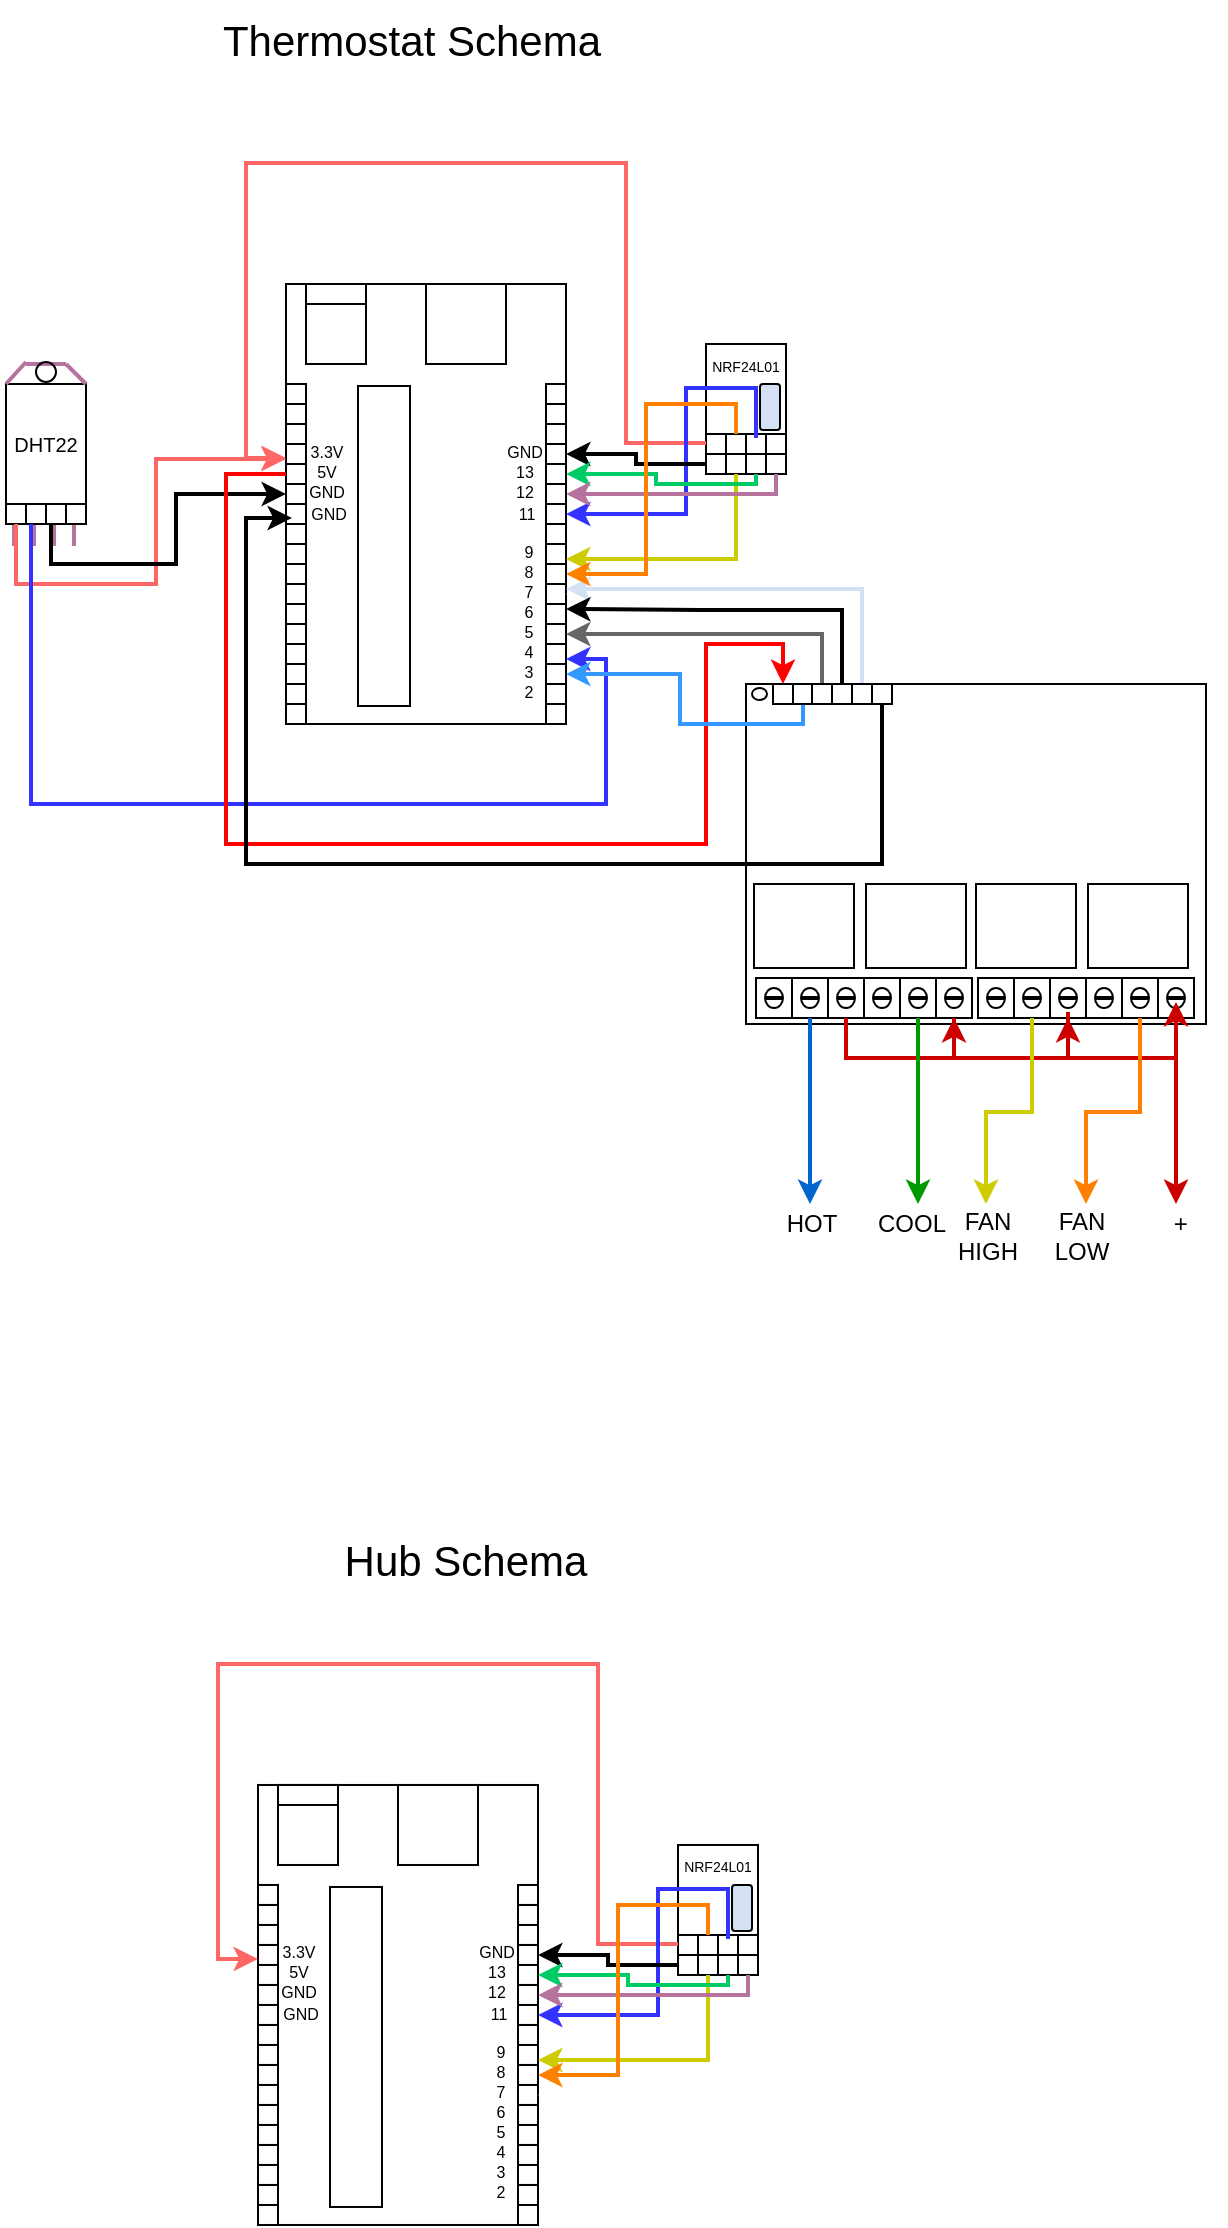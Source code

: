 <mxfile version="14.9.8" type="device"><diagram id="Nv0OIh6lwcDlwp6D4IuS" name="Page-1"><mxGraphModel dx="1425" dy="727" grid="1" gridSize="10" guides="1" tooltips="1" connect="1" arrows="1" fold="1" page="1" pageScale="1" pageWidth="850" pageHeight="1100" math="0" shadow="0"><root><mxCell id="0"/><mxCell id="1" parent="0"/><mxCell id="UAOFQWy8x6mmr9_FFj6x-76" value="" style="rounded=0;whiteSpace=wrap;html=1;" vertex="1" parent="1"><mxGeometry x="540" y="450" width="40" height="60" as="geometry"/></mxCell><mxCell id="UAOFQWy8x6mmr9_FFj6x-4" value="" style="rounded=0;whiteSpace=wrap;html=1;" vertex="1" parent="1"><mxGeometry x="330" y="420" width="140" height="220" as="geometry"/></mxCell><mxCell id="UAOFQWy8x6mmr9_FFj6x-5" value="" style="rounded=0;whiteSpace=wrap;html=1;" vertex="1" parent="1"><mxGeometry x="400" y="420" width="40" height="40" as="geometry"/></mxCell><mxCell id="UAOFQWy8x6mmr9_FFj6x-6" value="" style="rounded=0;whiteSpace=wrap;html=1;" vertex="1" parent="1"><mxGeometry x="340" y="420" width="30" height="40" as="geometry"/></mxCell><mxCell id="UAOFQWy8x6mmr9_FFj6x-7" value="" style="rounded=0;whiteSpace=wrap;html=1;" vertex="1" parent="1"><mxGeometry x="340" y="420" width="30" height="10" as="geometry"/></mxCell><mxCell id="UAOFQWy8x6mmr9_FFj6x-8" value="" style="rounded=0;whiteSpace=wrap;html=1;" vertex="1" parent="1"><mxGeometry x="460" y="470" width="10" height="170" as="geometry"/></mxCell><mxCell id="UAOFQWy8x6mmr9_FFj6x-10" value="" style="rounded=0;whiteSpace=wrap;html=1;" vertex="1" parent="1"><mxGeometry x="460" y="470" width="10" height="10" as="geometry"/></mxCell><mxCell id="UAOFQWy8x6mmr9_FFj6x-12" value="" style="rounded=0;whiteSpace=wrap;html=1;" vertex="1" parent="1"><mxGeometry x="460" y="480" width="10" height="10" as="geometry"/></mxCell><mxCell id="UAOFQWy8x6mmr9_FFj6x-13" value="" style="rounded=0;whiteSpace=wrap;html=1;" vertex="1" parent="1"><mxGeometry x="460" y="490" width="10" height="10" as="geometry"/></mxCell><mxCell id="UAOFQWy8x6mmr9_FFj6x-14" value="" style="rounded=0;whiteSpace=wrap;html=1;" vertex="1" parent="1"><mxGeometry x="460" y="500" width="10" height="10" as="geometry"/></mxCell><mxCell id="UAOFQWy8x6mmr9_FFj6x-15" value="" style="rounded=0;whiteSpace=wrap;html=1;" vertex="1" parent="1"><mxGeometry x="460" y="510" width="10" height="10" as="geometry"/></mxCell><mxCell id="UAOFQWy8x6mmr9_FFj6x-16" value="" style="rounded=0;whiteSpace=wrap;html=1;" vertex="1" parent="1"><mxGeometry x="460" y="520" width="10" height="10" as="geometry"/></mxCell><mxCell id="UAOFQWy8x6mmr9_FFj6x-17" value="" style="rounded=0;whiteSpace=wrap;html=1;" vertex="1" parent="1"><mxGeometry x="460" y="530" width="10" height="10" as="geometry"/></mxCell><mxCell id="UAOFQWy8x6mmr9_FFj6x-18" value="" style="rounded=0;whiteSpace=wrap;html=1;" vertex="1" parent="1"><mxGeometry x="460" y="540" width="10" height="10" as="geometry"/></mxCell><mxCell id="UAOFQWy8x6mmr9_FFj6x-19" value="" style="rounded=0;whiteSpace=wrap;html=1;" vertex="1" parent="1"><mxGeometry x="460" y="550" width="10" height="10" as="geometry"/></mxCell><mxCell id="UAOFQWy8x6mmr9_FFj6x-20" value="" style="rounded=0;whiteSpace=wrap;html=1;" vertex="1" parent="1"><mxGeometry x="460" y="560" width="10" height="10" as="geometry"/></mxCell><mxCell id="UAOFQWy8x6mmr9_FFj6x-21" value="" style="rounded=0;whiteSpace=wrap;html=1;" vertex="1" parent="1"><mxGeometry x="460" y="570" width="10" height="10" as="geometry"/></mxCell><mxCell id="UAOFQWy8x6mmr9_FFj6x-22" value="" style="rounded=0;whiteSpace=wrap;html=1;" vertex="1" parent="1"><mxGeometry x="460" y="580" width="10" height="10" as="geometry"/></mxCell><mxCell id="UAOFQWy8x6mmr9_FFj6x-23" value="" style="rounded=0;whiteSpace=wrap;html=1;" vertex="1" parent="1"><mxGeometry x="460" y="590" width="10" height="10" as="geometry"/></mxCell><mxCell id="UAOFQWy8x6mmr9_FFj6x-24" value="" style="rounded=0;whiteSpace=wrap;html=1;" vertex="1" parent="1"><mxGeometry x="460" y="600" width="10" height="10" as="geometry"/></mxCell><mxCell id="UAOFQWy8x6mmr9_FFj6x-25" value="" style="rounded=0;whiteSpace=wrap;html=1;" vertex="1" parent="1"><mxGeometry x="460" y="610" width="10" height="10" as="geometry"/></mxCell><mxCell id="UAOFQWy8x6mmr9_FFj6x-26" value="" style="rounded=0;whiteSpace=wrap;html=1;" vertex="1" parent="1"><mxGeometry x="460" y="620" width="10" height="10" as="geometry"/></mxCell><mxCell id="UAOFQWy8x6mmr9_FFj6x-35" value="&lt;font style=&quot;font-size: 8px ; line-height: 2%&quot;&gt;GND&lt;/font&gt;" style="text;html=1;strokeColor=none;fillColor=none;align=center;verticalAlign=middle;whiteSpace=wrap;rounded=0;" vertex="1" parent="1"><mxGeometry x="439" y="499" width="21" height="8" as="geometry"/></mxCell><mxCell id="UAOFQWy8x6mmr9_FFj6x-36" value="&lt;font style=&quot;font-size: 8px ; line-height: 2%&quot;&gt;13&lt;/font&gt;" style="text;html=1;strokeColor=none;fillColor=none;align=center;verticalAlign=middle;whiteSpace=wrap;rounded=0;" vertex="1" parent="1"><mxGeometry x="439" y="509" width="21" height="8" as="geometry"/></mxCell><mxCell id="UAOFQWy8x6mmr9_FFj6x-37" value="&lt;font style=&quot;font-size: 8px ; line-height: 2%&quot;&gt;12&lt;/font&gt;" style="text;html=1;strokeColor=none;fillColor=none;align=center;verticalAlign=middle;whiteSpace=wrap;rounded=0;" vertex="1" parent="1"><mxGeometry x="439" y="519" width="21" height="8" as="geometry"/></mxCell><mxCell id="UAOFQWy8x6mmr9_FFj6x-38" value="&lt;font style=&quot;font-size: 8px ; line-height: 2%&quot;&gt;11&lt;/font&gt;" style="text;html=1;strokeColor=none;fillColor=none;align=center;verticalAlign=middle;whiteSpace=wrap;rounded=0;" vertex="1" parent="1"><mxGeometry x="440" y="530" width="21" height="8" as="geometry"/></mxCell><mxCell id="UAOFQWy8x6mmr9_FFj6x-39" value="&lt;span style=&quot;font-size: 8px&quot;&gt;9&lt;/span&gt;" style="text;html=1;strokeColor=none;fillColor=none;align=center;verticalAlign=middle;whiteSpace=wrap;rounded=0;" vertex="1" parent="1"><mxGeometry x="441" y="549" width="21" height="8" as="geometry"/></mxCell><mxCell id="UAOFQWy8x6mmr9_FFj6x-40" value="&lt;font style=&quot;font-size: 8px ; line-height: 2%&quot;&gt;8&lt;br&gt;&lt;/font&gt;" style="text;html=1;strokeColor=none;fillColor=none;align=center;verticalAlign=middle;whiteSpace=wrap;rounded=0;" vertex="1" parent="1"><mxGeometry x="441" y="559" width="21" height="8" as="geometry"/></mxCell><mxCell id="UAOFQWy8x6mmr9_FFj6x-41" value="&lt;font style=&quot;font-size: 8px ; line-height: 2%&quot;&gt;7&lt;br&gt;&lt;/font&gt;" style="text;html=1;strokeColor=none;fillColor=none;align=center;verticalAlign=middle;whiteSpace=wrap;rounded=0;" vertex="1" parent="1"><mxGeometry x="441" y="567" width="21" height="11" as="geometry"/></mxCell><mxCell id="UAOFQWy8x6mmr9_FFj6x-42" value="&lt;font style=&quot;font-size: 8px ; line-height: 2%&quot;&gt;6&lt;br&gt;&lt;/font&gt;" style="text;html=1;strokeColor=none;fillColor=none;align=center;verticalAlign=middle;whiteSpace=wrap;rounded=0;" vertex="1" parent="1"><mxGeometry x="441" y="577" width="21" height="11" as="geometry"/></mxCell><mxCell id="UAOFQWy8x6mmr9_FFj6x-43" value="&lt;font style=&quot;font-size: 8px ; line-height: 2%&quot;&gt;5&lt;br&gt;&lt;/font&gt;" style="text;html=1;strokeColor=none;fillColor=none;align=center;verticalAlign=middle;whiteSpace=wrap;rounded=0;" vertex="1" parent="1"><mxGeometry x="441" y="587" width="21" height="11" as="geometry"/></mxCell><mxCell id="UAOFQWy8x6mmr9_FFj6x-44" value="&lt;font style=&quot;font-size: 8px ; line-height: 2%&quot;&gt;4&lt;br&gt;&lt;/font&gt;" style="text;html=1;strokeColor=none;fillColor=none;align=center;verticalAlign=middle;whiteSpace=wrap;rounded=0;" vertex="1" parent="1"><mxGeometry x="441" y="597" width="21" height="11" as="geometry"/></mxCell><mxCell id="UAOFQWy8x6mmr9_FFj6x-45" value="&lt;font style=&quot;font-size: 8px ; line-height: 2%&quot;&gt;3&lt;br&gt;&lt;/font&gt;" style="text;html=1;strokeColor=none;fillColor=none;align=center;verticalAlign=middle;whiteSpace=wrap;rounded=0;" vertex="1" parent="1"><mxGeometry x="441" y="607" width="21" height="11" as="geometry"/></mxCell><mxCell id="UAOFQWy8x6mmr9_FFj6x-46" value="&lt;font style=&quot;font-size: 8px ; line-height: 2%&quot;&gt;2&lt;br&gt;&lt;/font&gt;" style="text;html=1;strokeColor=none;fillColor=none;align=center;verticalAlign=middle;whiteSpace=wrap;rounded=0;" vertex="1" parent="1"><mxGeometry x="441" y="617" width="21" height="11" as="geometry"/></mxCell><mxCell id="UAOFQWy8x6mmr9_FFj6x-47" value="" style="rounded=0;whiteSpace=wrap;html=1;" vertex="1" parent="1"><mxGeometry x="330" y="470" width="10" height="170" as="geometry"/></mxCell><mxCell id="UAOFQWy8x6mmr9_FFj6x-48" value="" style="rounded=0;whiteSpace=wrap;html=1;" vertex="1" parent="1"><mxGeometry x="330" y="470" width="10" height="10" as="geometry"/></mxCell><mxCell id="UAOFQWy8x6mmr9_FFj6x-49" value="" style="rounded=0;whiteSpace=wrap;html=1;" vertex="1" parent="1"><mxGeometry x="330" y="480" width="10" height="10" as="geometry"/></mxCell><mxCell id="UAOFQWy8x6mmr9_FFj6x-50" value="" style="rounded=0;whiteSpace=wrap;html=1;" vertex="1" parent="1"><mxGeometry x="330" y="490" width="10" height="10" as="geometry"/></mxCell><mxCell id="UAOFQWy8x6mmr9_FFj6x-51" value="" style="rounded=0;whiteSpace=wrap;html=1;" vertex="1" parent="1"><mxGeometry x="330" y="500" width="10" height="10" as="geometry"/></mxCell><mxCell id="UAOFQWy8x6mmr9_FFj6x-52" value="" style="rounded=0;whiteSpace=wrap;html=1;" vertex="1" parent="1"><mxGeometry x="330" y="510" width="10" height="10" as="geometry"/></mxCell><mxCell id="UAOFQWy8x6mmr9_FFj6x-53" value="" style="rounded=0;whiteSpace=wrap;html=1;" vertex="1" parent="1"><mxGeometry x="330" y="520" width="10" height="10" as="geometry"/></mxCell><mxCell id="UAOFQWy8x6mmr9_FFj6x-54" value="" style="rounded=0;whiteSpace=wrap;html=1;" vertex="1" parent="1"><mxGeometry x="330" y="530" width="10" height="10" as="geometry"/></mxCell><mxCell id="UAOFQWy8x6mmr9_FFj6x-55" value="" style="rounded=0;whiteSpace=wrap;html=1;" vertex="1" parent="1"><mxGeometry x="330" y="540" width="10" height="10" as="geometry"/></mxCell><mxCell id="UAOFQWy8x6mmr9_FFj6x-56" value="" style="rounded=0;whiteSpace=wrap;html=1;" vertex="1" parent="1"><mxGeometry x="330" y="550" width="10" height="10" as="geometry"/></mxCell><mxCell id="UAOFQWy8x6mmr9_FFj6x-57" value="" style="rounded=0;whiteSpace=wrap;html=1;" vertex="1" parent="1"><mxGeometry x="330" y="560" width="10" height="10" as="geometry"/></mxCell><mxCell id="UAOFQWy8x6mmr9_FFj6x-58" value="" style="rounded=0;whiteSpace=wrap;html=1;" vertex="1" parent="1"><mxGeometry x="330" y="570" width="10" height="10" as="geometry"/></mxCell><mxCell id="UAOFQWy8x6mmr9_FFj6x-59" value="" style="rounded=0;whiteSpace=wrap;html=1;" vertex="1" parent="1"><mxGeometry x="330" y="580" width="10" height="10" as="geometry"/></mxCell><mxCell id="UAOFQWy8x6mmr9_FFj6x-60" value="" style="rounded=0;whiteSpace=wrap;html=1;" vertex="1" parent="1"><mxGeometry x="330" y="590" width="10" height="10" as="geometry"/></mxCell><mxCell id="UAOFQWy8x6mmr9_FFj6x-61" value="" style="rounded=0;whiteSpace=wrap;html=1;" vertex="1" parent="1"><mxGeometry x="330" y="600" width="10" height="10" as="geometry"/></mxCell><mxCell id="UAOFQWy8x6mmr9_FFj6x-62" value="" style="rounded=0;whiteSpace=wrap;html=1;" vertex="1" parent="1"><mxGeometry x="330" y="610" width="10" height="10" as="geometry"/></mxCell><mxCell id="UAOFQWy8x6mmr9_FFj6x-63" value="" style="rounded=0;whiteSpace=wrap;html=1;" vertex="1" parent="1"><mxGeometry x="330" y="620" width="10" height="10" as="geometry"/></mxCell><mxCell id="UAOFQWy8x6mmr9_FFj6x-64" value="&lt;font style=&quot;font-size: 8px ; line-height: 2%&quot;&gt;3.3V&lt;/font&gt;" style="text;html=1;strokeColor=none;fillColor=none;align=center;verticalAlign=middle;whiteSpace=wrap;rounded=0;" vertex="1" parent="1"><mxGeometry x="340" y="499" width="21" height="8" as="geometry"/></mxCell><mxCell id="UAOFQWy8x6mmr9_FFj6x-65" value="&lt;font style=&quot;font-size: 8px ; line-height: 2%&quot;&gt;5V&lt;/font&gt;" style="text;html=1;strokeColor=none;fillColor=none;align=center;verticalAlign=middle;whiteSpace=wrap;rounded=0;" vertex="1" parent="1"><mxGeometry x="340" y="509" width="21" height="8" as="geometry"/></mxCell><mxCell id="UAOFQWy8x6mmr9_FFj6x-66" value="&lt;font style=&quot;font-size: 8px ; line-height: 2%&quot;&gt;GND&lt;/font&gt;" style="text;html=1;strokeColor=none;fillColor=none;align=center;verticalAlign=middle;whiteSpace=wrap;rounded=0;" vertex="1" parent="1"><mxGeometry x="340" y="519" width="21" height="8" as="geometry"/></mxCell><mxCell id="UAOFQWy8x6mmr9_FFj6x-67" value="&lt;font style=&quot;font-size: 8px ; line-height: 2%&quot;&gt;GND&lt;/font&gt;" style="text;html=1;strokeColor=none;fillColor=none;align=center;verticalAlign=middle;whiteSpace=wrap;rounded=0;" vertex="1" parent="1"><mxGeometry x="341" y="530" width="21" height="8" as="geometry"/></mxCell><mxCell id="UAOFQWy8x6mmr9_FFj6x-77" value="" style="rounded=1;whiteSpace=wrap;html=1;fillColor=#D4E1F5;" vertex="1" parent="1"><mxGeometry x="567" y="470" width="10" height="23" as="geometry"/></mxCell><mxCell id="UAOFQWy8x6mmr9_FFj6x-87" value="" style="group;rotation=-90;" vertex="1" connectable="0" parent="1"><mxGeometry x="555" y="490" width="10" height="40" as="geometry"/></mxCell><mxCell id="UAOFQWy8x6mmr9_FFj6x-80" value="" style="rounded=0;whiteSpace=wrap;html=1;rotation=-90;" vertex="1" parent="UAOFQWy8x6mmr9_FFj6x-87"><mxGeometry x="-15" y="15" width="10" height="10" as="geometry"/></mxCell><mxCell id="UAOFQWy8x6mmr9_FFj6x-81" value="" style="rounded=0;whiteSpace=wrap;html=1;rotation=-90;" vertex="1" parent="UAOFQWy8x6mmr9_FFj6x-87"><mxGeometry x="-5" y="15" width="10" height="10" as="geometry"/></mxCell><mxCell id="UAOFQWy8x6mmr9_FFj6x-82" value="" style="rounded=0;whiteSpace=wrap;html=1;rotation=-90;" vertex="1" parent="UAOFQWy8x6mmr9_FFj6x-87"><mxGeometry x="5" y="15" width="10" height="10" as="geometry"/></mxCell><mxCell id="UAOFQWy8x6mmr9_FFj6x-83" value="" style="rounded=0;whiteSpace=wrap;html=1;rotation=-90;" vertex="1" parent="UAOFQWy8x6mmr9_FFj6x-87"><mxGeometry x="15" y="15" width="10" height="10" as="geometry"/></mxCell><mxCell id="UAOFQWy8x6mmr9_FFj6x-88" value="" style="group;rotation=-90;" vertex="1" connectable="0" parent="1"><mxGeometry x="555" y="480" width="10" height="40" as="geometry"/></mxCell><mxCell id="UAOFQWy8x6mmr9_FFj6x-89" value="" style="rounded=0;whiteSpace=wrap;html=1;rotation=-90;" vertex="1" parent="UAOFQWy8x6mmr9_FFj6x-88"><mxGeometry x="-15" y="15" width="10" height="10" as="geometry"/></mxCell><mxCell id="UAOFQWy8x6mmr9_FFj6x-90" value="" style="rounded=0;whiteSpace=wrap;html=1;rotation=-90;" vertex="1" parent="UAOFQWy8x6mmr9_FFj6x-88"><mxGeometry x="-5" y="15" width="10" height="10" as="geometry"/></mxCell><mxCell id="UAOFQWy8x6mmr9_FFj6x-91" value="" style="rounded=0;whiteSpace=wrap;html=1;rotation=-90;" vertex="1" parent="UAOFQWy8x6mmr9_FFj6x-88"><mxGeometry x="5" y="15" width="10" height="10" as="geometry"/></mxCell><mxCell id="UAOFQWy8x6mmr9_FFj6x-92" value="" style="rounded=0;whiteSpace=wrap;html=1;rotation=-90;" vertex="1" parent="UAOFQWy8x6mmr9_FFj6x-88"><mxGeometry x="15" y="15" width="10" height="10" as="geometry"/></mxCell><mxCell id="UAOFQWy8x6mmr9_FFj6x-94" style="edgeStyle=orthogonalEdgeStyle;rounded=0;orthogonalLoop=1;jettySize=auto;html=1;entryX=0;entryY=0.75;entryDx=0;entryDy=0;fillColor=#f8cecc;strokeWidth=2;strokeColor=#FF6666;" edge="1" parent="1"><mxGeometry relative="1" as="geometry"><mxPoint x="540" y="499.5" as="sourcePoint"/><mxPoint x="330" y="507" as="targetPoint"/><Array as="points"><mxPoint x="500" y="499.5"/><mxPoint x="500" y="359.5"/><mxPoint x="310" y="359.5"/><mxPoint x="310" y="507.5"/></Array></mxGeometry></mxCell><mxCell id="UAOFQWy8x6mmr9_FFj6x-96" style="edgeStyle=orthogonalEdgeStyle;rounded=0;orthogonalLoop=1;jettySize=auto;html=1;strokeWidth=2;strokeColor=#3333FF;" edge="1" parent="1"><mxGeometry relative="1" as="geometry"><mxPoint x="565" y="497" as="sourcePoint"/><mxPoint x="470" y="535" as="targetPoint"/><Array as="points"><mxPoint x="565" y="472"/><mxPoint x="530" y="472"/><mxPoint x="530" y="535"/></Array></mxGeometry></mxCell><mxCell id="UAOFQWy8x6mmr9_FFj6x-97" style="edgeStyle=orthogonalEdgeStyle;rounded=0;orthogonalLoop=1;jettySize=auto;html=1;entryX=1;entryY=0.5;entryDx=0;entryDy=0;strokeWidth=2;" edge="1" parent="1" source="UAOFQWy8x6mmr9_FFj6x-80" target="UAOFQWy8x6mmr9_FFj6x-14"><mxGeometry relative="1" as="geometry"/></mxCell><mxCell id="UAOFQWy8x6mmr9_FFj6x-98" style="edgeStyle=orthogonalEdgeStyle;rounded=0;orthogonalLoop=1;jettySize=auto;html=1;entryX=1;entryY=0.75;entryDx=0;entryDy=0;strokeWidth=2;strokeColor=#CCCC00;" edge="1" parent="1" source="UAOFQWy8x6mmr9_FFj6x-81" target="UAOFQWy8x6mmr9_FFj6x-19"><mxGeometry relative="1" as="geometry"><Array as="points"><mxPoint x="555" y="558"/></Array></mxGeometry></mxCell><mxCell id="UAOFQWy8x6mmr9_FFj6x-99" style="edgeStyle=orthogonalEdgeStyle;rounded=0;orthogonalLoop=1;jettySize=auto;html=1;exitX=0;exitY=0.5;exitDx=0;exitDy=0;entryX=1;entryY=0.5;entryDx=0;entryDy=0;strokeWidth=2;strokeColor=#00CC66;" edge="1" parent="1" source="UAOFQWy8x6mmr9_FFj6x-82" target="UAOFQWy8x6mmr9_FFj6x-15"><mxGeometry relative="1" as="geometry"><Array as="points"><mxPoint x="565" y="520"/><mxPoint x="515" y="520"/><mxPoint x="515" y="515"/></Array></mxGeometry></mxCell><mxCell id="UAOFQWy8x6mmr9_FFj6x-100" style="edgeStyle=orthogonalEdgeStyle;rounded=0;orthogonalLoop=1;jettySize=auto;html=1;entryX=1;entryY=0.5;entryDx=0;entryDy=0;strokeWidth=2;strokeColor=#B5739D;" edge="1" parent="1" source="UAOFQWy8x6mmr9_FFj6x-83" target="UAOFQWy8x6mmr9_FFj6x-16"><mxGeometry relative="1" as="geometry"><Array as="points"><mxPoint x="575" y="525"/></Array></mxGeometry></mxCell><mxCell id="UAOFQWy8x6mmr9_FFj6x-110" value="" style="group" vertex="1" connectable="0" parent="1"><mxGeometry x="190" y="459" width="40" height="84" as="geometry"/></mxCell><mxCell id="UAOFQWy8x6mmr9_FFj6x-102" value="&lt;font style=&quot;font-size: 10px&quot;&gt;DHT22&lt;/font&gt;" style="rounded=0;whiteSpace=wrap;html=1;" vertex="1" parent="UAOFQWy8x6mmr9_FFj6x-110"><mxGeometry y="11" width="40" height="60" as="geometry"/></mxCell><mxCell id="UAOFQWy8x6mmr9_FFj6x-103" value="" style="endArrow=none;html=1;strokeColor=#B5739D;strokeWidth=2;" edge="1" parent="UAOFQWy8x6mmr9_FFj6x-110"><mxGeometry width="50" height="50" relative="1" as="geometry"><mxPoint y="11" as="sourcePoint"/><mxPoint x="10" as="targetPoint"/></mxGeometry></mxCell><mxCell id="UAOFQWy8x6mmr9_FFj6x-104" value="" style="endArrow=none;html=1;strokeColor=#B5739D;strokeWidth=2;exitX=1;exitY=0;exitDx=0;exitDy=0;" edge="1" parent="UAOFQWy8x6mmr9_FFj6x-110" source="UAOFQWy8x6mmr9_FFj6x-102"><mxGeometry width="50" height="50" relative="1" as="geometry"><mxPoint x="20" y="2.5" as="sourcePoint"/><mxPoint x="30" y="1" as="targetPoint"/></mxGeometry></mxCell><mxCell id="UAOFQWy8x6mmr9_FFj6x-105" value="" style="endArrow=none;html=1;strokeColor=#B5739D;strokeWidth=2;" edge="1" parent="UAOFQWy8x6mmr9_FFj6x-110"><mxGeometry width="50" height="50" relative="1" as="geometry"><mxPoint x="10" y="1" as="sourcePoint"/><mxPoint x="30" y="1" as="targetPoint"/></mxGeometry></mxCell><mxCell id="UAOFQWy8x6mmr9_FFj6x-106" value="" style="endArrow=none;html=1;strokeColor=#B5739D;strokeWidth=2;" edge="1" parent="UAOFQWy8x6mmr9_FFj6x-110"><mxGeometry width="50" height="50" relative="1" as="geometry"><mxPoint x="4" y="92" as="sourcePoint"/><mxPoint x="4" y="79" as="targetPoint"/></mxGeometry></mxCell><mxCell id="UAOFQWy8x6mmr9_FFj6x-107" value="" style="endArrow=none;html=1;strokeColor=#B5739D;strokeWidth=2;" edge="1" parent="UAOFQWy8x6mmr9_FFj6x-110"><mxGeometry width="50" height="50" relative="1" as="geometry"><mxPoint x="14" y="92" as="sourcePoint"/><mxPoint x="14" y="79.0" as="targetPoint"/></mxGeometry></mxCell><mxCell id="UAOFQWy8x6mmr9_FFj6x-108" value="" style="endArrow=none;html=1;strokeColor=#B5739D;strokeWidth=2;" edge="1" parent="UAOFQWy8x6mmr9_FFj6x-110"><mxGeometry width="50" height="50" relative="1" as="geometry"><mxPoint x="24" y="92" as="sourcePoint"/><mxPoint x="24" y="79.0" as="targetPoint"/></mxGeometry></mxCell><mxCell id="UAOFQWy8x6mmr9_FFj6x-109" value="" style="endArrow=none;html=1;strokeColor=#B5739D;strokeWidth=2;" edge="1" parent="UAOFQWy8x6mmr9_FFj6x-110"><mxGeometry width="50" height="50" relative="1" as="geometry"><mxPoint x="34" y="92" as="sourcePoint"/><mxPoint x="34" y="79.0" as="targetPoint"/></mxGeometry></mxCell><mxCell id="UAOFQWy8x6mmr9_FFj6x-127" value="" style="rounded=0;whiteSpace=wrap;html=1;" vertex="1" parent="UAOFQWy8x6mmr9_FFj6x-110"><mxGeometry y="71" width="10" height="10" as="geometry"/></mxCell><mxCell id="UAOFQWy8x6mmr9_FFj6x-128" value="" style="rounded=0;whiteSpace=wrap;html=1;" vertex="1" parent="UAOFQWy8x6mmr9_FFj6x-110"><mxGeometry x="10" y="71" width="10" height="10" as="geometry"/></mxCell><mxCell id="UAOFQWy8x6mmr9_FFj6x-129" value="" style="rounded=0;whiteSpace=wrap;html=1;" vertex="1" parent="UAOFQWy8x6mmr9_FFj6x-110"><mxGeometry x="20" y="71" width="10" height="10" as="geometry"/></mxCell><mxCell id="UAOFQWy8x6mmr9_FFj6x-130" value="" style="rounded=0;whiteSpace=wrap;html=1;" vertex="1" parent="UAOFQWy8x6mmr9_FFj6x-110"><mxGeometry x="30" y="71" width="10" height="10" as="geometry"/></mxCell><mxCell id="UAOFQWy8x6mmr9_FFj6x-135" value="" style="ellipse;whiteSpace=wrap;html=1;fillColor=none;" vertex="1" parent="UAOFQWy8x6mmr9_FFj6x-110"><mxGeometry x="15" width="10" height="10" as="geometry"/></mxCell><mxCell id="UAOFQWy8x6mmr9_FFj6x-131" style="edgeStyle=orthogonalEdgeStyle;rounded=0;orthogonalLoop=1;jettySize=auto;html=1;strokeWidth=2;entryX=0;entryY=0.75;entryDx=0;entryDy=0;strokeColor=#FF6666;" edge="1" parent="1" source="UAOFQWy8x6mmr9_FFj6x-127" target="UAOFQWy8x6mmr9_FFj6x-51"><mxGeometry relative="1" as="geometry"><mxPoint x="300" y="502" as="targetPoint"/><Array as="points"><mxPoint x="195" y="570"/><mxPoint x="265" y="570"/><mxPoint x="265" y="507"/></Array></mxGeometry></mxCell><mxCell id="UAOFQWy8x6mmr9_FFj6x-133" style="edgeStyle=orthogonalEdgeStyle;rounded=0;orthogonalLoop=1;jettySize=auto;html=1;exitX=0.25;exitY=1;exitDx=0;exitDy=0;entryX=1;entryY=0.75;entryDx=0;entryDy=0;strokeWidth=2;strokeColor=#3333FF;" edge="1" parent="1" source="UAOFQWy8x6mmr9_FFj6x-128" target="UAOFQWy8x6mmr9_FFj6x-24"><mxGeometry relative="1" as="geometry"><Array as="points"><mxPoint x="203" y="680"/><mxPoint x="490" y="680"/><mxPoint x="490" y="608"/></Array></mxGeometry></mxCell><mxCell id="UAOFQWy8x6mmr9_FFj6x-134" style="edgeStyle=orthogonalEdgeStyle;rounded=0;orthogonalLoop=1;jettySize=auto;html=1;exitX=0.25;exitY=1;exitDx=0;exitDy=0;entryX=0;entryY=0.5;entryDx=0;entryDy=0;strokeWidth=2;" edge="1" parent="1" source="UAOFQWy8x6mmr9_FFj6x-129" target="UAOFQWy8x6mmr9_FFj6x-53"><mxGeometry relative="1" as="geometry"/></mxCell><mxCell id="UAOFQWy8x6mmr9_FFj6x-136" value="" style="rounded=0;whiteSpace=wrap;html=1;" vertex="1" parent="1"><mxGeometry x="366" y="471" width="26" height="160" as="geometry"/></mxCell><mxCell id="UAOFQWy8x6mmr9_FFj6x-137" value="" style="rounded=0;whiteSpace=wrap;html=1;fillColor=none;" vertex="1" parent="1"><mxGeometry x="560" y="620" width="230" height="170" as="geometry"/></mxCell><mxCell id="UAOFQWy8x6mmr9_FFj6x-138" value="" style="rounded=0;whiteSpace=wrap;html=1;fillColor=none;" vertex="1" parent="1"><mxGeometry x="564" y="720" width="50" height="42" as="geometry"/></mxCell><mxCell id="UAOFQWy8x6mmr9_FFj6x-147" value="" style="group" vertex="1" connectable="0" parent="1"><mxGeometry x="565" y="767" width="21" height="20" as="geometry"/></mxCell><mxCell id="UAOFQWy8x6mmr9_FFj6x-142" value="" style="rounded=0;whiteSpace=wrap;html=1;" vertex="1" parent="UAOFQWy8x6mmr9_FFj6x-147"><mxGeometry width="18" height="20" as="geometry"/></mxCell><mxCell id="UAOFQWy8x6mmr9_FFj6x-143" value="" style="ellipse;whiteSpace=wrap;html=1;fillColor=none;" vertex="1" parent="UAOFQWy8x6mmr9_FFj6x-147"><mxGeometry x="4.5" y="5" width="9" height="10" as="geometry"/></mxCell><mxCell id="UAOFQWy8x6mmr9_FFj6x-145" value="" style="endArrow=none;html=1;strokeColor=#000000;strokeWidth=2;" edge="1" parent="UAOFQWy8x6mmr9_FFj6x-147"><mxGeometry width="50" height="50" relative="1" as="geometry"><mxPoint x="4.5" y="10" as="sourcePoint"/><mxPoint x="13.5" y="10" as="targetPoint"/></mxGeometry></mxCell><mxCell id="UAOFQWy8x6mmr9_FFj6x-153" value="" style="rounded=0;whiteSpace=wrap;html=1;fillColor=none;" vertex="1" parent="1"><mxGeometry x="620" y="720" width="50" height="42" as="geometry"/></mxCell><mxCell id="UAOFQWy8x6mmr9_FFj6x-154" value="" style="rounded=0;whiteSpace=wrap;html=1;fillColor=none;" vertex="1" parent="1"><mxGeometry x="675" y="720" width="50" height="42" as="geometry"/></mxCell><mxCell id="UAOFQWy8x6mmr9_FFj6x-155" value="" style="rounded=0;whiteSpace=wrap;html=1;fillColor=none;" vertex="1" parent="1"><mxGeometry x="731" y="720" width="50" height="42" as="geometry"/></mxCell><mxCell id="UAOFQWy8x6mmr9_FFj6x-156" value="" style="group" vertex="1" connectable="0" parent="1"><mxGeometry x="583" y="767" width="21" height="20" as="geometry"/></mxCell><mxCell id="UAOFQWy8x6mmr9_FFj6x-157" value="" style="rounded=0;whiteSpace=wrap;html=1;" vertex="1" parent="UAOFQWy8x6mmr9_FFj6x-156"><mxGeometry width="18" height="20" as="geometry"/></mxCell><mxCell id="UAOFQWy8x6mmr9_FFj6x-158" value="" style="ellipse;whiteSpace=wrap;html=1;fillColor=none;" vertex="1" parent="UAOFQWy8x6mmr9_FFj6x-156"><mxGeometry x="4.5" y="5" width="9" height="10" as="geometry"/></mxCell><mxCell id="UAOFQWy8x6mmr9_FFj6x-159" value="" style="endArrow=none;html=1;strokeColor=#000000;strokeWidth=2;" edge="1" parent="UAOFQWy8x6mmr9_FFj6x-156"><mxGeometry width="50" height="50" relative="1" as="geometry"><mxPoint x="4.5" y="10" as="sourcePoint"/><mxPoint x="13.5" y="10" as="targetPoint"/></mxGeometry></mxCell><mxCell id="UAOFQWy8x6mmr9_FFj6x-160" value="" style="group" vertex="1" connectable="0" parent="1"><mxGeometry x="601" y="767" width="21" height="20" as="geometry"/></mxCell><mxCell id="UAOFQWy8x6mmr9_FFj6x-161" value="" style="rounded=0;whiteSpace=wrap;html=1;" vertex="1" parent="UAOFQWy8x6mmr9_FFj6x-160"><mxGeometry width="18" height="20" as="geometry"/></mxCell><mxCell id="UAOFQWy8x6mmr9_FFj6x-162" value="" style="ellipse;whiteSpace=wrap;html=1;fillColor=none;" vertex="1" parent="UAOFQWy8x6mmr9_FFj6x-160"><mxGeometry x="4.5" y="5" width="9" height="10" as="geometry"/></mxCell><mxCell id="UAOFQWy8x6mmr9_FFj6x-163" value="" style="endArrow=none;html=1;strokeColor=#000000;strokeWidth=2;" edge="1" parent="UAOFQWy8x6mmr9_FFj6x-160"><mxGeometry width="50" height="50" relative="1" as="geometry"><mxPoint x="4.5" y="10" as="sourcePoint"/><mxPoint x="13.5" y="10" as="targetPoint"/></mxGeometry></mxCell><mxCell id="UAOFQWy8x6mmr9_FFj6x-164" value="" style="group" vertex="1" connectable="0" parent="1"><mxGeometry x="619" y="767" width="21" height="20" as="geometry"/></mxCell><mxCell id="UAOFQWy8x6mmr9_FFj6x-165" value="" style="rounded=0;whiteSpace=wrap;html=1;" vertex="1" parent="UAOFQWy8x6mmr9_FFj6x-164"><mxGeometry width="18" height="20" as="geometry"/></mxCell><mxCell id="UAOFQWy8x6mmr9_FFj6x-166" value="" style="ellipse;whiteSpace=wrap;html=1;fillColor=none;" vertex="1" parent="UAOFQWy8x6mmr9_FFj6x-164"><mxGeometry x="4.5" y="5" width="9" height="10" as="geometry"/></mxCell><mxCell id="UAOFQWy8x6mmr9_FFj6x-167" value="" style="endArrow=none;html=1;strokeColor=#000000;strokeWidth=2;" edge="1" parent="UAOFQWy8x6mmr9_FFj6x-164"><mxGeometry width="50" height="50" relative="1" as="geometry"><mxPoint x="4.5" y="10" as="sourcePoint"/><mxPoint x="13.5" y="10" as="targetPoint"/></mxGeometry></mxCell><mxCell id="UAOFQWy8x6mmr9_FFj6x-168" value="" style="group" vertex="1" connectable="0" parent="1"><mxGeometry x="637" y="767" width="21" height="20" as="geometry"/></mxCell><mxCell id="UAOFQWy8x6mmr9_FFj6x-169" value="" style="rounded=0;whiteSpace=wrap;html=1;" vertex="1" parent="UAOFQWy8x6mmr9_FFj6x-168"><mxGeometry width="18" height="20" as="geometry"/></mxCell><mxCell id="UAOFQWy8x6mmr9_FFj6x-170" value="" style="ellipse;whiteSpace=wrap;html=1;fillColor=none;" vertex="1" parent="UAOFQWy8x6mmr9_FFj6x-168"><mxGeometry x="4.5" y="5" width="9" height="10" as="geometry"/></mxCell><mxCell id="UAOFQWy8x6mmr9_FFj6x-171" value="" style="endArrow=none;html=1;strokeColor=#000000;strokeWidth=2;" edge="1" parent="UAOFQWy8x6mmr9_FFj6x-168"><mxGeometry width="50" height="50" relative="1" as="geometry"><mxPoint x="4.5" y="10" as="sourcePoint"/><mxPoint x="13.5" y="10" as="targetPoint"/></mxGeometry></mxCell><mxCell id="UAOFQWy8x6mmr9_FFj6x-172" value="" style="group" vertex="1" connectable="0" parent="1"><mxGeometry x="655" y="767" width="21" height="20" as="geometry"/></mxCell><mxCell id="UAOFQWy8x6mmr9_FFj6x-173" value="" style="rounded=0;whiteSpace=wrap;html=1;" vertex="1" parent="UAOFQWy8x6mmr9_FFj6x-172"><mxGeometry width="18" height="20" as="geometry"/></mxCell><mxCell id="UAOFQWy8x6mmr9_FFj6x-174" value="" style="ellipse;whiteSpace=wrap;html=1;fillColor=none;" vertex="1" parent="UAOFQWy8x6mmr9_FFj6x-172"><mxGeometry x="4.5" y="5" width="9" height="10" as="geometry"/></mxCell><mxCell id="UAOFQWy8x6mmr9_FFj6x-175" value="" style="endArrow=none;html=1;strokeColor=#000000;strokeWidth=2;" edge="1" parent="UAOFQWy8x6mmr9_FFj6x-172"><mxGeometry width="50" height="50" relative="1" as="geometry"><mxPoint x="4.5" y="10" as="sourcePoint"/><mxPoint x="13.5" y="10" as="targetPoint"/></mxGeometry></mxCell><mxCell id="UAOFQWy8x6mmr9_FFj6x-199" value="" style="group" vertex="1" connectable="0" parent="1"><mxGeometry x="676" y="767" width="21" height="20" as="geometry"/></mxCell><mxCell id="UAOFQWy8x6mmr9_FFj6x-200" value="" style="rounded=0;whiteSpace=wrap;html=1;" vertex="1" parent="UAOFQWy8x6mmr9_FFj6x-199"><mxGeometry width="18" height="20" as="geometry"/></mxCell><mxCell id="UAOFQWy8x6mmr9_FFj6x-201" value="" style="ellipse;whiteSpace=wrap;html=1;fillColor=none;" vertex="1" parent="UAOFQWy8x6mmr9_FFj6x-199"><mxGeometry x="4.5" y="5" width="9" height="10" as="geometry"/></mxCell><mxCell id="UAOFQWy8x6mmr9_FFj6x-202" value="" style="endArrow=none;html=1;strokeColor=#000000;strokeWidth=2;" edge="1" parent="UAOFQWy8x6mmr9_FFj6x-199"><mxGeometry width="50" height="50" relative="1" as="geometry"><mxPoint x="4.5" y="10" as="sourcePoint"/><mxPoint x="13.5" y="10" as="targetPoint"/></mxGeometry></mxCell><mxCell id="UAOFQWy8x6mmr9_FFj6x-203" value="" style="group" vertex="1" connectable="0" parent="1"><mxGeometry x="694" y="767" width="21" height="20" as="geometry"/></mxCell><mxCell id="UAOFQWy8x6mmr9_FFj6x-204" value="" style="rounded=0;whiteSpace=wrap;html=1;" vertex="1" parent="UAOFQWy8x6mmr9_FFj6x-203"><mxGeometry width="18" height="20" as="geometry"/></mxCell><mxCell id="UAOFQWy8x6mmr9_FFj6x-205" value="" style="ellipse;whiteSpace=wrap;html=1;fillColor=none;" vertex="1" parent="UAOFQWy8x6mmr9_FFj6x-203"><mxGeometry x="4.5" y="5" width="9" height="10" as="geometry"/></mxCell><mxCell id="UAOFQWy8x6mmr9_FFj6x-206" value="" style="endArrow=none;html=1;strokeColor=#000000;strokeWidth=2;" edge="1" parent="UAOFQWy8x6mmr9_FFj6x-203"><mxGeometry width="50" height="50" relative="1" as="geometry"><mxPoint x="4.5" y="10" as="sourcePoint"/><mxPoint x="13.5" y="10" as="targetPoint"/></mxGeometry></mxCell><mxCell id="UAOFQWy8x6mmr9_FFj6x-207" value="" style="group" vertex="1" connectable="0" parent="1"><mxGeometry x="712" y="767" width="21" height="20" as="geometry"/></mxCell><mxCell id="UAOFQWy8x6mmr9_FFj6x-208" value="" style="rounded=0;whiteSpace=wrap;html=1;" vertex="1" parent="UAOFQWy8x6mmr9_FFj6x-207"><mxGeometry width="18" height="20" as="geometry"/></mxCell><mxCell id="UAOFQWy8x6mmr9_FFj6x-209" value="" style="ellipse;whiteSpace=wrap;html=1;fillColor=none;" vertex="1" parent="UAOFQWy8x6mmr9_FFj6x-207"><mxGeometry x="4.5" y="5" width="9" height="10" as="geometry"/></mxCell><mxCell id="UAOFQWy8x6mmr9_FFj6x-210" value="" style="endArrow=none;html=1;strokeColor=#000000;strokeWidth=2;" edge="1" parent="UAOFQWy8x6mmr9_FFj6x-207"><mxGeometry width="50" height="50" relative="1" as="geometry"><mxPoint x="4.5" y="10" as="sourcePoint"/><mxPoint x="13.5" y="10" as="targetPoint"/></mxGeometry></mxCell><mxCell id="UAOFQWy8x6mmr9_FFj6x-212" value="" style="group" vertex="1" connectable="0" parent="1"><mxGeometry x="730" y="767" width="21" height="20" as="geometry"/></mxCell><mxCell id="UAOFQWy8x6mmr9_FFj6x-213" value="" style="rounded=0;whiteSpace=wrap;html=1;" vertex="1" parent="UAOFQWy8x6mmr9_FFj6x-212"><mxGeometry width="18" height="20" as="geometry"/></mxCell><mxCell id="UAOFQWy8x6mmr9_FFj6x-214" value="" style="ellipse;whiteSpace=wrap;html=1;fillColor=none;" vertex="1" parent="UAOFQWy8x6mmr9_FFj6x-212"><mxGeometry x="4.5" y="5" width="9" height="10" as="geometry"/></mxCell><mxCell id="UAOFQWy8x6mmr9_FFj6x-215" value="" style="endArrow=none;html=1;strokeColor=#000000;strokeWidth=2;" edge="1" parent="UAOFQWy8x6mmr9_FFj6x-212"><mxGeometry width="50" height="50" relative="1" as="geometry"><mxPoint x="4.5" y="10" as="sourcePoint"/><mxPoint x="13.5" y="10" as="targetPoint"/></mxGeometry></mxCell><mxCell id="UAOFQWy8x6mmr9_FFj6x-216" value="" style="group" vertex="1" connectable="0" parent="1"><mxGeometry x="748" y="767" width="21" height="20" as="geometry"/></mxCell><mxCell id="UAOFQWy8x6mmr9_FFj6x-217" value="" style="rounded=0;whiteSpace=wrap;html=1;" vertex="1" parent="UAOFQWy8x6mmr9_FFj6x-216"><mxGeometry width="18" height="20" as="geometry"/></mxCell><mxCell id="UAOFQWy8x6mmr9_FFj6x-218" value="" style="ellipse;whiteSpace=wrap;html=1;fillColor=none;" vertex="1" parent="UAOFQWy8x6mmr9_FFj6x-216"><mxGeometry x="4.5" y="5" width="9" height="10" as="geometry"/></mxCell><mxCell id="UAOFQWy8x6mmr9_FFj6x-219" value="" style="endArrow=none;html=1;strokeColor=#000000;strokeWidth=2;" edge="1" parent="UAOFQWy8x6mmr9_FFj6x-216"><mxGeometry width="50" height="50" relative="1" as="geometry"><mxPoint x="4.5" y="10" as="sourcePoint"/><mxPoint x="13.5" y="10" as="targetPoint"/></mxGeometry></mxCell><mxCell id="UAOFQWy8x6mmr9_FFj6x-220" value="" style="group" vertex="1" connectable="0" parent="1"><mxGeometry x="766" y="767" width="21" height="20" as="geometry"/></mxCell><mxCell id="UAOFQWy8x6mmr9_FFj6x-221" value="" style="rounded=0;whiteSpace=wrap;html=1;" vertex="1" parent="UAOFQWy8x6mmr9_FFj6x-220"><mxGeometry width="18" height="20" as="geometry"/></mxCell><mxCell id="UAOFQWy8x6mmr9_FFj6x-222" value="" style="ellipse;whiteSpace=wrap;html=1;fillColor=none;" vertex="1" parent="UAOFQWy8x6mmr9_FFj6x-220"><mxGeometry x="4.5" y="5" width="9" height="10" as="geometry"/></mxCell><mxCell id="UAOFQWy8x6mmr9_FFj6x-223" value="" style="endArrow=none;html=1;strokeColor=#000000;strokeWidth=2;" edge="1" parent="UAOFQWy8x6mmr9_FFj6x-220"><mxGeometry width="50" height="50" relative="1" as="geometry"><mxPoint x="4.5" y="10" as="sourcePoint"/><mxPoint x="13.5" y="10" as="targetPoint"/></mxGeometry></mxCell><mxCell id="UAOFQWy8x6mmr9_FFj6x-232" style="edgeStyle=orthogonalEdgeStyle;rounded=0;orthogonalLoop=1;jettySize=auto;html=1;exitX=0;exitY=0.5;exitDx=0;exitDy=0;entryX=0.5;entryY=0;entryDx=0;entryDy=0;strokeWidth=2;strokeColor=#FF0000;" edge="1" parent="1" source="UAOFQWy8x6mmr9_FFj6x-52" target="UAOFQWy8x6mmr9_FFj6x-224"><mxGeometry relative="1" as="geometry"><Array as="points"><mxPoint x="300" y="515"/><mxPoint x="300" y="700"/><mxPoint x="540" y="700"/><mxPoint x="540" y="600"/><mxPoint x="579" y="600"/></Array></mxGeometry></mxCell><mxCell id="UAOFQWy8x6mmr9_FFj6x-224" value="" style="rounded=0;whiteSpace=wrap;html=1;" vertex="1" parent="1"><mxGeometry x="573.5" y="620" width="10" height="10" as="geometry"/></mxCell><mxCell id="UAOFQWy8x6mmr9_FFj6x-233" style="edgeStyle=orthogonalEdgeStyle;rounded=0;orthogonalLoop=1;jettySize=auto;html=1;entryX=1;entryY=0.5;entryDx=0;entryDy=0;strokeWidth=2;strokeColor=#3399FF;" edge="1" parent="1" source="UAOFQWy8x6mmr9_FFj6x-225" target="UAOFQWy8x6mmr9_FFj6x-25"><mxGeometry relative="1" as="geometry"><Array as="points"><mxPoint x="589" y="640"/><mxPoint x="527" y="640"/><mxPoint x="527" y="615"/></Array></mxGeometry></mxCell><mxCell id="UAOFQWy8x6mmr9_FFj6x-225" value="" style="rounded=0;whiteSpace=wrap;html=1;" vertex="1" parent="1"><mxGeometry x="583.5" y="620" width="10" height="10" as="geometry"/></mxCell><mxCell id="UAOFQWy8x6mmr9_FFj6x-234" style="edgeStyle=orthogonalEdgeStyle;rounded=0;orthogonalLoop=1;jettySize=auto;html=1;entryX=1;entryY=0.5;entryDx=0;entryDy=0;strokeWidth=2;strokeColor=#666666;" edge="1" parent="1" source="UAOFQWy8x6mmr9_FFj6x-226" target="UAOFQWy8x6mmr9_FFj6x-23"><mxGeometry relative="1" as="geometry"><Array as="points"><mxPoint x="598" y="595"/></Array></mxGeometry></mxCell><mxCell id="UAOFQWy8x6mmr9_FFj6x-226" value="" style="rounded=0;whiteSpace=wrap;html=1;" vertex="1" parent="1"><mxGeometry x="593" y="620" width="10" height="10" as="geometry"/></mxCell><mxCell id="UAOFQWy8x6mmr9_FFj6x-239" style="edgeStyle=orthogonalEdgeStyle;rounded=0;orthogonalLoop=1;jettySize=auto;html=1;entryX=1;entryY=0.5;entryDx=0;entryDy=0;strokeWidth=2;strokeColor=#FFFFFF;" edge="1" parent="1" source="UAOFQWy8x6mmr9_FFj6x-228" target="UAOFQWy8x6mmr9_FFj6x-21"><mxGeometry relative="1" as="geometry"><Array as="points"><mxPoint x="618" y="575"/></Array></mxGeometry></mxCell><mxCell id="UAOFQWy8x6mmr9_FFj6x-240" style="edgeStyle=orthogonalEdgeStyle;rounded=0;orthogonalLoop=1;jettySize=auto;html=1;entryX=1;entryY=0.25;entryDx=0;entryDy=0;strokeWidth=2;strokeColor=#D4E1F5;" edge="1" parent="1" source="UAOFQWy8x6mmr9_FFj6x-228" target="UAOFQWy8x6mmr9_FFj6x-21"><mxGeometry relative="1" as="geometry"><Array as="points"><mxPoint x="618" y="573"/></Array></mxGeometry></mxCell><mxCell id="UAOFQWy8x6mmr9_FFj6x-228" value="" style="rounded=0;whiteSpace=wrap;html=1;" vertex="1" parent="1"><mxGeometry x="613" y="620" width="10" height="10" as="geometry"/></mxCell><mxCell id="UAOFQWy8x6mmr9_FFj6x-241" style="edgeStyle=orthogonalEdgeStyle;rounded=0;orthogonalLoop=1;jettySize=auto;html=1;strokeWidth=2;" edge="1" parent="1" source="UAOFQWy8x6mmr9_FFj6x-229"><mxGeometry relative="1" as="geometry"><mxPoint x="333" y="537" as="targetPoint"/><Array as="points"><mxPoint x="628" y="710"/><mxPoint x="310" y="710"/><mxPoint x="310" y="537"/></Array></mxGeometry></mxCell><mxCell id="UAOFQWy8x6mmr9_FFj6x-229" value="" style="rounded=0;whiteSpace=wrap;html=1;" vertex="1" parent="1"><mxGeometry x="623" y="620" width="10" height="10" as="geometry"/></mxCell><mxCell id="UAOFQWy8x6mmr9_FFj6x-238" style="edgeStyle=orthogonalEdgeStyle;rounded=0;orthogonalLoop=1;jettySize=auto;html=1;entryX=1;entryY=0.25;entryDx=0;entryDy=0;strokeColor=#000000;strokeWidth=2;" edge="1" parent="1" source="UAOFQWy8x6mmr9_FFj6x-230" target="UAOFQWy8x6mmr9_FFj6x-22"><mxGeometry relative="1" as="geometry"><Array as="points"><mxPoint x="608" y="583"/><mxPoint x="537" y="583"/></Array></mxGeometry></mxCell><mxCell id="UAOFQWy8x6mmr9_FFj6x-230" value="" style="rounded=0;whiteSpace=wrap;html=1;" vertex="1" parent="1"><mxGeometry x="603" y="620" width="10" height="10" as="geometry"/></mxCell><mxCell id="UAOFQWy8x6mmr9_FFj6x-231" value="" style="ellipse;whiteSpace=wrap;html=1;fillColor=none;" vertex="1" parent="1"><mxGeometry x="563" y="622" width="7.5" height="6" as="geometry"/></mxCell><mxCell id="UAOFQWy8x6mmr9_FFj6x-246" style="edgeStyle=orthogonalEdgeStyle;rounded=0;orthogonalLoop=1;jettySize=auto;html=1;entryX=1;entryY=0.5;entryDx=0;entryDy=0;strokeWidth=2;strokeColor=#FF8000;" edge="1" parent="1" source="UAOFQWy8x6mmr9_FFj6x-90" target="UAOFQWy8x6mmr9_FFj6x-20"><mxGeometry relative="1" as="geometry"><Array as="points"><mxPoint x="555" y="480"/><mxPoint x="510" y="480"/><mxPoint x="510" y="565"/></Array></mxGeometry></mxCell><mxCell id="UAOFQWy8x6mmr9_FFj6x-247" style="edgeStyle=orthogonalEdgeStyle;rounded=0;orthogonalLoop=1;jettySize=auto;html=1;strokeWidth=2;strokeColor=#CC0000;" edge="1" parent="1" source="UAOFQWy8x6mmr9_FFj6x-222"><mxGeometry relative="1" as="geometry"><mxPoint x="775" y="880" as="targetPoint"/></mxGeometry></mxCell><mxCell id="UAOFQWy8x6mmr9_FFj6x-249" style="edgeStyle=orthogonalEdgeStyle;rounded=0;orthogonalLoop=1;jettySize=auto;html=1;entryX=0.5;entryY=1;entryDx=0;entryDy=0;strokeColor=#CC0000;strokeWidth=2;" edge="1" parent="1"><mxGeometry relative="1" as="geometry"><mxPoint x="721" y="784" as="sourcePoint"/><mxPoint x="775" y="779" as="targetPoint"/><Array as="points"><mxPoint x="721" y="807"/><mxPoint x="775" y="807"/></Array></mxGeometry></mxCell><mxCell id="UAOFQWy8x6mmr9_FFj6x-250" style="edgeStyle=orthogonalEdgeStyle;rounded=0;orthogonalLoop=1;jettySize=auto;html=1;entryX=0.5;entryY=1;entryDx=0;entryDy=0;strokeColor=#CC0000;strokeWidth=2;" edge="1" parent="1" source="UAOFQWy8x6mmr9_FFj6x-173" target="UAOFQWy8x6mmr9_FFj6x-208"><mxGeometry relative="1" as="geometry"><Array as="points"><mxPoint x="664" y="807"/><mxPoint x="721" y="807"/></Array></mxGeometry></mxCell><mxCell id="UAOFQWy8x6mmr9_FFj6x-251" style="edgeStyle=orthogonalEdgeStyle;rounded=0;orthogonalLoop=1;jettySize=auto;html=1;entryX=0.5;entryY=1;entryDx=0;entryDy=0;strokeColor=#CC0000;strokeWidth=2;" edge="1" parent="1" source="UAOFQWy8x6mmr9_FFj6x-161" target="UAOFQWy8x6mmr9_FFj6x-173"><mxGeometry relative="1" as="geometry"><Array as="points"><mxPoint x="610" y="807"/><mxPoint x="664" y="807"/></Array></mxGeometry></mxCell><mxCell id="UAOFQWy8x6mmr9_FFj6x-253" style="edgeStyle=orthogonalEdgeStyle;rounded=0;orthogonalLoop=1;jettySize=auto;html=1;strokeWidth=2;strokeColor=#FF8000;" edge="1" parent="1" source="UAOFQWy8x6mmr9_FFj6x-217"><mxGeometry relative="1" as="geometry"><mxPoint x="730" y="880" as="targetPoint"/><Array as="points"><mxPoint x="757" y="834"/><mxPoint x="730" y="834"/></Array></mxGeometry></mxCell><mxCell id="UAOFQWy8x6mmr9_FFj6x-254" style="edgeStyle=orthogonalEdgeStyle;rounded=0;orthogonalLoop=1;jettySize=auto;html=1;strokeWidth=2;strokeColor=#CCCC00;" edge="1" parent="1" source="UAOFQWy8x6mmr9_FFj6x-204"><mxGeometry relative="1" as="geometry"><mxPoint x="680" y="880" as="targetPoint"/><Array as="points"><mxPoint x="703" y="834"/><mxPoint x="680" y="834"/></Array></mxGeometry></mxCell><mxCell id="UAOFQWy8x6mmr9_FFj6x-255" style="edgeStyle=orthogonalEdgeStyle;rounded=0;orthogonalLoop=1;jettySize=auto;html=1;strokeWidth=2;strokeColor=#009900;" edge="1" parent="1" source="UAOFQWy8x6mmr9_FFj6x-169"><mxGeometry relative="1" as="geometry"><mxPoint x="646" y="880" as="targetPoint"/></mxGeometry></mxCell><mxCell id="UAOFQWy8x6mmr9_FFj6x-256" style="edgeStyle=orthogonalEdgeStyle;rounded=0;orthogonalLoop=1;jettySize=auto;html=1;strokeWidth=2;strokeColor=#0066CC;" edge="1" parent="1" source="UAOFQWy8x6mmr9_FFj6x-157"><mxGeometry relative="1" as="geometry"><mxPoint x="592" y="880" as="targetPoint"/></mxGeometry></mxCell><mxCell id="UAOFQWy8x6mmr9_FFj6x-257" value="&lt;font style=&quot;font-size: 7px&quot;&gt;NRF24L01&lt;/font&gt;" style="text;html=1;strokeColor=none;fillColor=none;align=center;verticalAlign=middle;whiteSpace=wrap;rounded=0;" vertex="1" parent="1"><mxGeometry x="539.75" y="450" width="40" height="20" as="geometry"/></mxCell><mxCell id="UAOFQWy8x6mmr9_FFj6x-258" value="HOT" style="text;html=1;strokeColor=none;fillColor=none;align=center;verticalAlign=middle;whiteSpace=wrap;rounded=0;" vertex="1" parent="1"><mxGeometry x="573" y="880" width="40" height="20" as="geometry"/></mxCell><mxCell id="UAOFQWy8x6mmr9_FFj6x-259" value="COOL" style="text;html=1;strokeColor=none;fillColor=none;align=center;verticalAlign=middle;whiteSpace=wrap;rounded=0;" vertex="1" parent="1"><mxGeometry x="622.5" y="880" width="40" height="20" as="geometry"/></mxCell><mxCell id="UAOFQWy8x6mmr9_FFj6x-260" value="FAN HIGH" style="text;html=1;strokeColor=none;fillColor=none;align=center;verticalAlign=middle;whiteSpace=wrap;rounded=0;" vertex="1" parent="1"><mxGeometry x="660.5" y="886" width="40" height="20" as="geometry"/></mxCell><mxCell id="UAOFQWy8x6mmr9_FFj6x-261" value="FAN LOW" style="text;html=1;strokeColor=none;fillColor=none;align=center;verticalAlign=middle;whiteSpace=wrap;rounded=0;" vertex="1" parent="1"><mxGeometry x="708" y="886" width="40" height="20" as="geometry"/></mxCell><mxCell id="UAOFQWy8x6mmr9_FFj6x-262" value="+&amp;nbsp;" style="text;html=1;strokeColor=none;fillColor=none;align=center;verticalAlign=middle;whiteSpace=wrap;rounded=0;" vertex="1" parent="1"><mxGeometry x="756.5" y="880" width="43.5" height="20" as="geometry"/></mxCell><mxCell id="UAOFQWy8x6mmr9_FFj6x-263" value="&lt;p style=&quot;line-height: 140%&quot;&gt;&lt;font style=&quot;font-size: 21px&quot;&gt;Thermostat Schema&lt;/font&gt;&lt;/p&gt;" style="text;html=1;strokeColor=none;fillColor=none;align=center;verticalAlign=middle;whiteSpace=wrap;rounded=0;" vertex="1" parent="1"><mxGeometry x="284.5" y="290" width="215.5" height="20" as="geometry"/></mxCell><mxCell id="UAOFQWy8x6mmr9_FFj6x-264" value="&lt;p style=&quot;line-height: 140%&quot;&gt;&lt;font style=&quot;font-size: 21px&quot;&gt;Hub Schema&lt;/font&gt;&lt;/p&gt;" style="text;html=1;strokeColor=none;fillColor=none;align=center;verticalAlign=middle;whiteSpace=wrap;rounded=0;" vertex="1" parent="1"><mxGeometry x="312.25" y="1050" width="215.5" height="20" as="geometry"/></mxCell><mxCell id="UAOFQWy8x6mmr9_FFj6x-410" value="" style="rounded=0;whiteSpace=wrap;html=1;" vertex="1" parent="1"><mxGeometry x="526" y="1200.49" width="40" height="60" as="geometry"/></mxCell><mxCell id="UAOFQWy8x6mmr9_FFj6x-411" value="" style="rounded=0;whiteSpace=wrap;html=1;" vertex="1" parent="1"><mxGeometry x="316" y="1170.49" width="140" height="220" as="geometry"/></mxCell><mxCell id="UAOFQWy8x6mmr9_FFj6x-412" value="" style="rounded=0;whiteSpace=wrap;html=1;" vertex="1" parent="1"><mxGeometry x="386" y="1170.49" width="40" height="40" as="geometry"/></mxCell><mxCell id="UAOFQWy8x6mmr9_FFj6x-413" value="" style="rounded=0;whiteSpace=wrap;html=1;" vertex="1" parent="1"><mxGeometry x="326" y="1170.49" width="30" height="40" as="geometry"/></mxCell><mxCell id="UAOFQWy8x6mmr9_FFj6x-414" value="" style="rounded=0;whiteSpace=wrap;html=1;" vertex="1" parent="1"><mxGeometry x="326" y="1170.49" width="30" height="10" as="geometry"/></mxCell><mxCell id="UAOFQWy8x6mmr9_FFj6x-415" value="" style="rounded=0;whiteSpace=wrap;html=1;" vertex="1" parent="1"><mxGeometry x="446" y="1220.49" width="10" height="170" as="geometry"/></mxCell><mxCell id="UAOFQWy8x6mmr9_FFj6x-416" value="" style="rounded=0;whiteSpace=wrap;html=1;" vertex="1" parent="1"><mxGeometry x="446" y="1220.49" width="10" height="10" as="geometry"/></mxCell><mxCell id="UAOFQWy8x6mmr9_FFj6x-417" value="" style="rounded=0;whiteSpace=wrap;html=1;" vertex="1" parent="1"><mxGeometry x="446" y="1230.49" width="10" height="10" as="geometry"/></mxCell><mxCell id="UAOFQWy8x6mmr9_FFj6x-418" value="" style="rounded=0;whiteSpace=wrap;html=1;" vertex="1" parent="1"><mxGeometry x="446" y="1240.49" width="10" height="10" as="geometry"/></mxCell><mxCell id="UAOFQWy8x6mmr9_FFj6x-419" value="" style="rounded=0;whiteSpace=wrap;html=1;" vertex="1" parent="1"><mxGeometry x="446" y="1250.49" width="10" height="10" as="geometry"/></mxCell><mxCell id="UAOFQWy8x6mmr9_FFj6x-420" value="" style="rounded=0;whiteSpace=wrap;html=1;" vertex="1" parent="1"><mxGeometry x="446" y="1260.49" width="10" height="10" as="geometry"/></mxCell><mxCell id="UAOFQWy8x6mmr9_FFj6x-421" value="" style="rounded=0;whiteSpace=wrap;html=1;" vertex="1" parent="1"><mxGeometry x="446" y="1270.49" width="10" height="10" as="geometry"/></mxCell><mxCell id="UAOFQWy8x6mmr9_FFj6x-422" value="" style="rounded=0;whiteSpace=wrap;html=1;" vertex="1" parent="1"><mxGeometry x="446" y="1280.49" width="10" height="10" as="geometry"/></mxCell><mxCell id="UAOFQWy8x6mmr9_FFj6x-423" value="" style="rounded=0;whiteSpace=wrap;html=1;" vertex="1" parent="1"><mxGeometry x="446" y="1290.49" width="10" height="10" as="geometry"/></mxCell><mxCell id="UAOFQWy8x6mmr9_FFj6x-424" value="" style="rounded=0;whiteSpace=wrap;html=1;" vertex="1" parent="1"><mxGeometry x="446" y="1300.49" width="10" height="10" as="geometry"/></mxCell><mxCell id="UAOFQWy8x6mmr9_FFj6x-425" value="" style="rounded=0;whiteSpace=wrap;html=1;" vertex="1" parent="1"><mxGeometry x="446" y="1310.49" width="10" height="10" as="geometry"/></mxCell><mxCell id="UAOFQWy8x6mmr9_FFj6x-426" value="" style="rounded=0;whiteSpace=wrap;html=1;" vertex="1" parent="1"><mxGeometry x="446" y="1320.49" width="10" height="10" as="geometry"/></mxCell><mxCell id="UAOFQWy8x6mmr9_FFj6x-427" value="" style="rounded=0;whiteSpace=wrap;html=1;" vertex="1" parent="1"><mxGeometry x="446" y="1330.49" width="10" height="10" as="geometry"/></mxCell><mxCell id="UAOFQWy8x6mmr9_FFj6x-428" value="" style="rounded=0;whiteSpace=wrap;html=1;" vertex="1" parent="1"><mxGeometry x="446" y="1340.49" width="10" height="10" as="geometry"/></mxCell><mxCell id="UAOFQWy8x6mmr9_FFj6x-429" value="" style="rounded=0;whiteSpace=wrap;html=1;" vertex="1" parent="1"><mxGeometry x="446" y="1350.49" width="10" height="10" as="geometry"/></mxCell><mxCell id="UAOFQWy8x6mmr9_FFj6x-430" value="" style="rounded=0;whiteSpace=wrap;html=1;" vertex="1" parent="1"><mxGeometry x="446" y="1360.49" width="10" height="10" as="geometry"/></mxCell><mxCell id="UAOFQWy8x6mmr9_FFj6x-431" value="" style="rounded=0;whiteSpace=wrap;html=1;" vertex="1" parent="1"><mxGeometry x="446" y="1370.49" width="10" height="10" as="geometry"/></mxCell><mxCell id="UAOFQWy8x6mmr9_FFj6x-432" value="&lt;font style=&quot;font-size: 8px ; line-height: 2%&quot;&gt;GND&lt;/font&gt;" style="text;html=1;strokeColor=none;fillColor=none;align=center;verticalAlign=middle;whiteSpace=wrap;rounded=0;" vertex="1" parent="1"><mxGeometry x="425" y="1249.49" width="21" height="8" as="geometry"/></mxCell><mxCell id="UAOFQWy8x6mmr9_FFj6x-433" value="&lt;font style=&quot;font-size: 8px ; line-height: 2%&quot;&gt;13&lt;/font&gt;" style="text;html=1;strokeColor=none;fillColor=none;align=center;verticalAlign=middle;whiteSpace=wrap;rounded=0;" vertex="1" parent="1"><mxGeometry x="425" y="1259.49" width="21" height="8" as="geometry"/></mxCell><mxCell id="UAOFQWy8x6mmr9_FFj6x-434" value="&lt;font style=&quot;font-size: 8px ; line-height: 2%&quot;&gt;12&lt;/font&gt;" style="text;html=1;strokeColor=none;fillColor=none;align=center;verticalAlign=middle;whiteSpace=wrap;rounded=0;" vertex="1" parent="1"><mxGeometry x="425" y="1269.49" width="21" height="8" as="geometry"/></mxCell><mxCell id="UAOFQWy8x6mmr9_FFj6x-435" value="&lt;font style=&quot;font-size: 8px ; line-height: 2%&quot;&gt;11&lt;/font&gt;" style="text;html=1;strokeColor=none;fillColor=none;align=center;verticalAlign=middle;whiteSpace=wrap;rounded=0;" vertex="1" parent="1"><mxGeometry x="426" y="1280.49" width="21" height="8" as="geometry"/></mxCell><mxCell id="UAOFQWy8x6mmr9_FFj6x-436" value="&lt;span style=&quot;font-size: 8px&quot;&gt;9&lt;/span&gt;" style="text;html=1;strokeColor=none;fillColor=none;align=center;verticalAlign=middle;whiteSpace=wrap;rounded=0;" vertex="1" parent="1"><mxGeometry x="427" y="1299.49" width="21" height="8" as="geometry"/></mxCell><mxCell id="UAOFQWy8x6mmr9_FFj6x-437" value="&lt;font style=&quot;font-size: 8px ; line-height: 2%&quot;&gt;8&lt;br&gt;&lt;/font&gt;" style="text;html=1;strokeColor=none;fillColor=none;align=center;verticalAlign=middle;whiteSpace=wrap;rounded=0;" vertex="1" parent="1"><mxGeometry x="427" y="1309.49" width="21" height="8" as="geometry"/></mxCell><mxCell id="UAOFQWy8x6mmr9_FFj6x-438" value="&lt;font style=&quot;font-size: 8px ; line-height: 2%&quot;&gt;7&lt;br&gt;&lt;/font&gt;" style="text;html=1;strokeColor=none;fillColor=none;align=center;verticalAlign=middle;whiteSpace=wrap;rounded=0;" vertex="1" parent="1"><mxGeometry x="427" y="1317.49" width="21" height="11" as="geometry"/></mxCell><mxCell id="UAOFQWy8x6mmr9_FFj6x-439" value="&lt;font style=&quot;font-size: 8px ; line-height: 2%&quot;&gt;6&lt;br&gt;&lt;/font&gt;" style="text;html=1;strokeColor=none;fillColor=none;align=center;verticalAlign=middle;whiteSpace=wrap;rounded=0;" vertex="1" parent="1"><mxGeometry x="427" y="1327.49" width="21" height="11" as="geometry"/></mxCell><mxCell id="UAOFQWy8x6mmr9_FFj6x-440" value="&lt;font style=&quot;font-size: 8px ; line-height: 2%&quot;&gt;5&lt;br&gt;&lt;/font&gt;" style="text;html=1;strokeColor=none;fillColor=none;align=center;verticalAlign=middle;whiteSpace=wrap;rounded=0;" vertex="1" parent="1"><mxGeometry x="427" y="1337.49" width="21" height="11" as="geometry"/></mxCell><mxCell id="UAOFQWy8x6mmr9_FFj6x-441" value="&lt;font style=&quot;font-size: 8px ; line-height: 2%&quot;&gt;4&lt;br&gt;&lt;/font&gt;" style="text;html=1;strokeColor=none;fillColor=none;align=center;verticalAlign=middle;whiteSpace=wrap;rounded=0;" vertex="1" parent="1"><mxGeometry x="427" y="1347.49" width="21" height="11" as="geometry"/></mxCell><mxCell id="UAOFQWy8x6mmr9_FFj6x-442" value="&lt;font style=&quot;font-size: 8px ; line-height: 2%&quot;&gt;3&lt;br&gt;&lt;/font&gt;" style="text;html=1;strokeColor=none;fillColor=none;align=center;verticalAlign=middle;whiteSpace=wrap;rounded=0;" vertex="1" parent="1"><mxGeometry x="427" y="1357.49" width="21" height="11" as="geometry"/></mxCell><mxCell id="UAOFQWy8x6mmr9_FFj6x-443" value="&lt;font style=&quot;font-size: 8px ; line-height: 2%&quot;&gt;2&lt;br&gt;&lt;/font&gt;" style="text;html=1;strokeColor=none;fillColor=none;align=center;verticalAlign=middle;whiteSpace=wrap;rounded=0;" vertex="1" parent="1"><mxGeometry x="427" y="1367.49" width="21" height="11" as="geometry"/></mxCell><mxCell id="UAOFQWy8x6mmr9_FFj6x-444" value="" style="rounded=0;whiteSpace=wrap;html=1;" vertex="1" parent="1"><mxGeometry x="316" y="1220.49" width="10" height="170" as="geometry"/></mxCell><mxCell id="UAOFQWy8x6mmr9_FFj6x-445" value="" style="rounded=0;whiteSpace=wrap;html=1;" vertex="1" parent="1"><mxGeometry x="316" y="1220.49" width="10" height="10" as="geometry"/></mxCell><mxCell id="UAOFQWy8x6mmr9_FFj6x-446" value="" style="rounded=0;whiteSpace=wrap;html=1;" vertex="1" parent="1"><mxGeometry x="316" y="1230.49" width="10" height="10" as="geometry"/></mxCell><mxCell id="UAOFQWy8x6mmr9_FFj6x-447" value="" style="rounded=0;whiteSpace=wrap;html=1;" vertex="1" parent="1"><mxGeometry x="316" y="1240.49" width="10" height="10" as="geometry"/></mxCell><mxCell id="UAOFQWy8x6mmr9_FFj6x-448" value="" style="rounded=0;whiteSpace=wrap;html=1;" vertex="1" parent="1"><mxGeometry x="316" y="1250.49" width="10" height="10" as="geometry"/></mxCell><mxCell id="UAOFQWy8x6mmr9_FFj6x-449" value="" style="rounded=0;whiteSpace=wrap;html=1;" vertex="1" parent="1"><mxGeometry x="316" y="1260.49" width="10" height="10" as="geometry"/></mxCell><mxCell id="UAOFQWy8x6mmr9_FFj6x-450" value="" style="rounded=0;whiteSpace=wrap;html=1;" vertex="1" parent="1"><mxGeometry x="316" y="1270.49" width="10" height="10" as="geometry"/></mxCell><mxCell id="UAOFQWy8x6mmr9_FFj6x-451" value="" style="rounded=0;whiteSpace=wrap;html=1;" vertex="1" parent="1"><mxGeometry x="316" y="1280.49" width="10" height="10" as="geometry"/></mxCell><mxCell id="UAOFQWy8x6mmr9_FFj6x-452" value="" style="rounded=0;whiteSpace=wrap;html=1;" vertex="1" parent="1"><mxGeometry x="316" y="1290.49" width="10" height="10" as="geometry"/></mxCell><mxCell id="UAOFQWy8x6mmr9_FFj6x-453" value="" style="rounded=0;whiteSpace=wrap;html=1;" vertex="1" parent="1"><mxGeometry x="316" y="1300.49" width="10" height="10" as="geometry"/></mxCell><mxCell id="UAOFQWy8x6mmr9_FFj6x-454" value="" style="rounded=0;whiteSpace=wrap;html=1;" vertex="1" parent="1"><mxGeometry x="316" y="1310.49" width="10" height="10" as="geometry"/></mxCell><mxCell id="UAOFQWy8x6mmr9_FFj6x-455" value="" style="rounded=0;whiteSpace=wrap;html=1;" vertex="1" parent="1"><mxGeometry x="316" y="1320.49" width="10" height="10" as="geometry"/></mxCell><mxCell id="UAOFQWy8x6mmr9_FFj6x-456" value="" style="rounded=0;whiteSpace=wrap;html=1;" vertex="1" parent="1"><mxGeometry x="316" y="1330.49" width="10" height="10" as="geometry"/></mxCell><mxCell id="UAOFQWy8x6mmr9_FFj6x-457" value="" style="rounded=0;whiteSpace=wrap;html=1;" vertex="1" parent="1"><mxGeometry x="316" y="1340.49" width="10" height="10" as="geometry"/></mxCell><mxCell id="UAOFQWy8x6mmr9_FFj6x-458" value="" style="rounded=0;whiteSpace=wrap;html=1;" vertex="1" parent="1"><mxGeometry x="316" y="1350.49" width="10" height="10" as="geometry"/></mxCell><mxCell id="UAOFQWy8x6mmr9_FFj6x-459" value="" style="rounded=0;whiteSpace=wrap;html=1;" vertex="1" parent="1"><mxGeometry x="316" y="1360.49" width="10" height="10" as="geometry"/></mxCell><mxCell id="UAOFQWy8x6mmr9_FFj6x-460" value="" style="rounded=0;whiteSpace=wrap;html=1;" vertex="1" parent="1"><mxGeometry x="316" y="1370.49" width="10" height="10" as="geometry"/></mxCell><mxCell id="UAOFQWy8x6mmr9_FFj6x-461" value="&lt;font style=&quot;font-size: 8px ; line-height: 2%&quot;&gt;3.3V&lt;/font&gt;" style="text;html=1;strokeColor=none;fillColor=none;align=center;verticalAlign=middle;whiteSpace=wrap;rounded=0;" vertex="1" parent="1"><mxGeometry x="326" y="1249.49" width="21" height="8" as="geometry"/></mxCell><mxCell id="UAOFQWy8x6mmr9_FFj6x-462" value="&lt;font style=&quot;font-size: 8px ; line-height: 2%&quot;&gt;5V&lt;/font&gt;" style="text;html=1;strokeColor=none;fillColor=none;align=center;verticalAlign=middle;whiteSpace=wrap;rounded=0;" vertex="1" parent="1"><mxGeometry x="326" y="1259.49" width="21" height="8" as="geometry"/></mxCell><mxCell id="UAOFQWy8x6mmr9_FFj6x-463" value="&lt;font style=&quot;font-size: 8px ; line-height: 2%&quot;&gt;GND&lt;/font&gt;" style="text;html=1;strokeColor=none;fillColor=none;align=center;verticalAlign=middle;whiteSpace=wrap;rounded=0;" vertex="1" parent="1"><mxGeometry x="326" y="1269.49" width="21" height="8" as="geometry"/></mxCell><mxCell id="UAOFQWy8x6mmr9_FFj6x-464" value="&lt;font style=&quot;font-size: 8px ; line-height: 2%&quot;&gt;GND&lt;/font&gt;" style="text;html=1;strokeColor=none;fillColor=none;align=center;verticalAlign=middle;whiteSpace=wrap;rounded=0;" vertex="1" parent="1"><mxGeometry x="327" y="1280.49" width="21" height="8" as="geometry"/></mxCell><mxCell id="UAOFQWy8x6mmr9_FFj6x-465" value="" style="rounded=1;whiteSpace=wrap;html=1;fillColor=#D4E1F5;" vertex="1" parent="1"><mxGeometry x="553" y="1220.49" width="10" height="23" as="geometry"/></mxCell><mxCell id="UAOFQWy8x6mmr9_FFj6x-466" value="" style="group;rotation=-90;" vertex="1" connectable="0" parent="1"><mxGeometry x="541" y="1240.49" width="10" height="40" as="geometry"/></mxCell><mxCell id="UAOFQWy8x6mmr9_FFj6x-467" value="" style="rounded=0;whiteSpace=wrap;html=1;rotation=-90;" vertex="1" parent="UAOFQWy8x6mmr9_FFj6x-466"><mxGeometry x="-15" y="15" width="10" height="10" as="geometry"/></mxCell><mxCell id="UAOFQWy8x6mmr9_FFj6x-468" value="" style="rounded=0;whiteSpace=wrap;html=1;rotation=-90;" vertex="1" parent="UAOFQWy8x6mmr9_FFj6x-466"><mxGeometry x="-5" y="15" width="10" height="10" as="geometry"/></mxCell><mxCell id="UAOFQWy8x6mmr9_FFj6x-469" value="" style="rounded=0;whiteSpace=wrap;html=1;rotation=-90;" vertex="1" parent="UAOFQWy8x6mmr9_FFj6x-466"><mxGeometry x="5" y="15" width="10" height="10" as="geometry"/></mxCell><mxCell id="UAOFQWy8x6mmr9_FFj6x-470" value="" style="rounded=0;whiteSpace=wrap;html=1;rotation=-90;" vertex="1" parent="UAOFQWy8x6mmr9_FFj6x-466"><mxGeometry x="15" y="15" width="10" height="10" as="geometry"/></mxCell><mxCell id="UAOFQWy8x6mmr9_FFj6x-471" value="" style="group;rotation=-90;" vertex="1" connectable="0" parent="1"><mxGeometry x="541" y="1230.49" width="10" height="40" as="geometry"/></mxCell><mxCell id="UAOFQWy8x6mmr9_FFj6x-472" value="" style="rounded=0;whiteSpace=wrap;html=1;rotation=-90;" vertex="1" parent="UAOFQWy8x6mmr9_FFj6x-471"><mxGeometry x="-15" y="15" width="10" height="10" as="geometry"/></mxCell><mxCell id="UAOFQWy8x6mmr9_FFj6x-473" value="" style="rounded=0;whiteSpace=wrap;html=1;rotation=-90;" vertex="1" parent="UAOFQWy8x6mmr9_FFj6x-471"><mxGeometry x="-5" y="15" width="10" height="10" as="geometry"/></mxCell><mxCell id="UAOFQWy8x6mmr9_FFj6x-474" value="" style="rounded=0;whiteSpace=wrap;html=1;rotation=-90;" vertex="1" parent="UAOFQWy8x6mmr9_FFj6x-471"><mxGeometry x="5" y="15" width="10" height="10" as="geometry"/></mxCell><mxCell id="UAOFQWy8x6mmr9_FFj6x-475" value="" style="rounded=0;whiteSpace=wrap;html=1;rotation=-90;" vertex="1" parent="UAOFQWy8x6mmr9_FFj6x-471"><mxGeometry x="15" y="15" width="10" height="10" as="geometry"/></mxCell><mxCell id="UAOFQWy8x6mmr9_FFj6x-476" style="edgeStyle=orthogonalEdgeStyle;rounded=0;orthogonalLoop=1;jettySize=auto;html=1;entryX=0;entryY=0.75;entryDx=0;entryDy=0;fillColor=#f8cecc;strokeWidth=2;strokeColor=#FF6666;" edge="1" parent="1"><mxGeometry relative="1" as="geometry"><mxPoint x="526" y="1249.99" as="sourcePoint"/><mxPoint x="316" y="1257.49" as="targetPoint"/><Array as="points"><mxPoint x="486" y="1249.99"/><mxPoint x="486" y="1109.99"/><mxPoint x="296" y="1109.99"/><mxPoint x="296" y="1257.99"/></Array></mxGeometry></mxCell><mxCell id="UAOFQWy8x6mmr9_FFj6x-477" style="edgeStyle=orthogonalEdgeStyle;rounded=0;orthogonalLoop=1;jettySize=auto;html=1;strokeWidth=2;strokeColor=#3333FF;" edge="1" parent="1"><mxGeometry relative="1" as="geometry"><mxPoint x="551" y="1247.49" as="sourcePoint"/><mxPoint x="456" y="1285.49" as="targetPoint"/><Array as="points"><mxPoint x="551" y="1222.49"/><mxPoint x="516" y="1222.49"/><mxPoint x="516" y="1285.49"/></Array></mxGeometry></mxCell><mxCell id="UAOFQWy8x6mmr9_FFj6x-478" style="edgeStyle=orthogonalEdgeStyle;rounded=0;orthogonalLoop=1;jettySize=auto;html=1;entryX=1;entryY=0.5;entryDx=0;entryDy=0;strokeWidth=2;" edge="1" parent="1" source="UAOFQWy8x6mmr9_FFj6x-467" target="UAOFQWy8x6mmr9_FFj6x-419"><mxGeometry relative="1" as="geometry"/></mxCell><mxCell id="UAOFQWy8x6mmr9_FFj6x-479" style="edgeStyle=orthogonalEdgeStyle;rounded=0;orthogonalLoop=1;jettySize=auto;html=1;entryX=1;entryY=0.75;entryDx=0;entryDy=0;strokeWidth=2;strokeColor=#CCCC00;" edge="1" parent="1" source="UAOFQWy8x6mmr9_FFj6x-468" target="UAOFQWy8x6mmr9_FFj6x-424"><mxGeometry relative="1" as="geometry"><Array as="points"><mxPoint x="541" y="1308.49"/></Array></mxGeometry></mxCell><mxCell id="UAOFQWy8x6mmr9_FFj6x-480" style="edgeStyle=orthogonalEdgeStyle;rounded=0;orthogonalLoop=1;jettySize=auto;html=1;exitX=0;exitY=0.5;exitDx=0;exitDy=0;entryX=1;entryY=0.5;entryDx=0;entryDy=0;strokeWidth=2;strokeColor=#00CC66;" edge="1" parent="1" source="UAOFQWy8x6mmr9_FFj6x-469" target="UAOFQWy8x6mmr9_FFj6x-420"><mxGeometry relative="1" as="geometry"><Array as="points"><mxPoint x="551" y="1270.49"/><mxPoint x="501" y="1270.49"/><mxPoint x="501" y="1265.49"/></Array></mxGeometry></mxCell><mxCell id="UAOFQWy8x6mmr9_FFj6x-481" style="edgeStyle=orthogonalEdgeStyle;rounded=0;orthogonalLoop=1;jettySize=auto;html=1;entryX=1;entryY=0.5;entryDx=0;entryDy=0;strokeWidth=2;strokeColor=#B5739D;" edge="1" parent="1" source="UAOFQWy8x6mmr9_FFj6x-470" target="UAOFQWy8x6mmr9_FFj6x-421"><mxGeometry relative="1" as="geometry"><Array as="points"><mxPoint x="561" y="1275.49"/></Array></mxGeometry></mxCell><mxCell id="UAOFQWy8x6mmr9_FFj6x-482" value="" style="rounded=0;whiteSpace=wrap;html=1;" vertex="1" parent="1"><mxGeometry x="352" y="1221.49" width="26" height="160" as="geometry"/></mxCell><mxCell id="UAOFQWy8x6mmr9_FFj6x-489" style="edgeStyle=orthogonalEdgeStyle;rounded=0;orthogonalLoop=1;jettySize=auto;html=1;entryX=1;entryY=0.5;entryDx=0;entryDy=0;strokeWidth=2;strokeColor=#FFFFFF;" edge="1" parent="1" target="UAOFQWy8x6mmr9_FFj6x-426"><mxGeometry relative="1" as="geometry"><Array as="points"><mxPoint x="604" y="1325.49"/></Array><mxPoint x="603.966" y="1370.49" as="sourcePoint"/></mxGeometry></mxCell><mxCell id="UAOFQWy8x6mmr9_FFj6x-497" style="edgeStyle=orthogonalEdgeStyle;rounded=0;orthogonalLoop=1;jettySize=auto;html=1;entryX=1;entryY=0.5;entryDx=0;entryDy=0;strokeWidth=2;strokeColor=#FF8000;" edge="1" parent="1" source="UAOFQWy8x6mmr9_FFj6x-473" target="UAOFQWy8x6mmr9_FFj6x-425"><mxGeometry relative="1" as="geometry"><Array as="points"><mxPoint x="541" y="1230.49"/><mxPoint x="496" y="1230.49"/><mxPoint x="496" y="1315.49"/></Array></mxGeometry></mxCell><mxCell id="UAOFQWy8x6mmr9_FFj6x-498" value="&lt;font style=&quot;font-size: 7px&quot;&gt;NRF24L01&lt;/font&gt;" style="text;html=1;strokeColor=none;fillColor=none;align=center;verticalAlign=middle;whiteSpace=wrap;rounded=0;" vertex="1" parent="1"><mxGeometry x="525.75" y="1200.49" width="40" height="20" as="geometry"/></mxCell></root></mxGraphModel></diagram></mxfile>